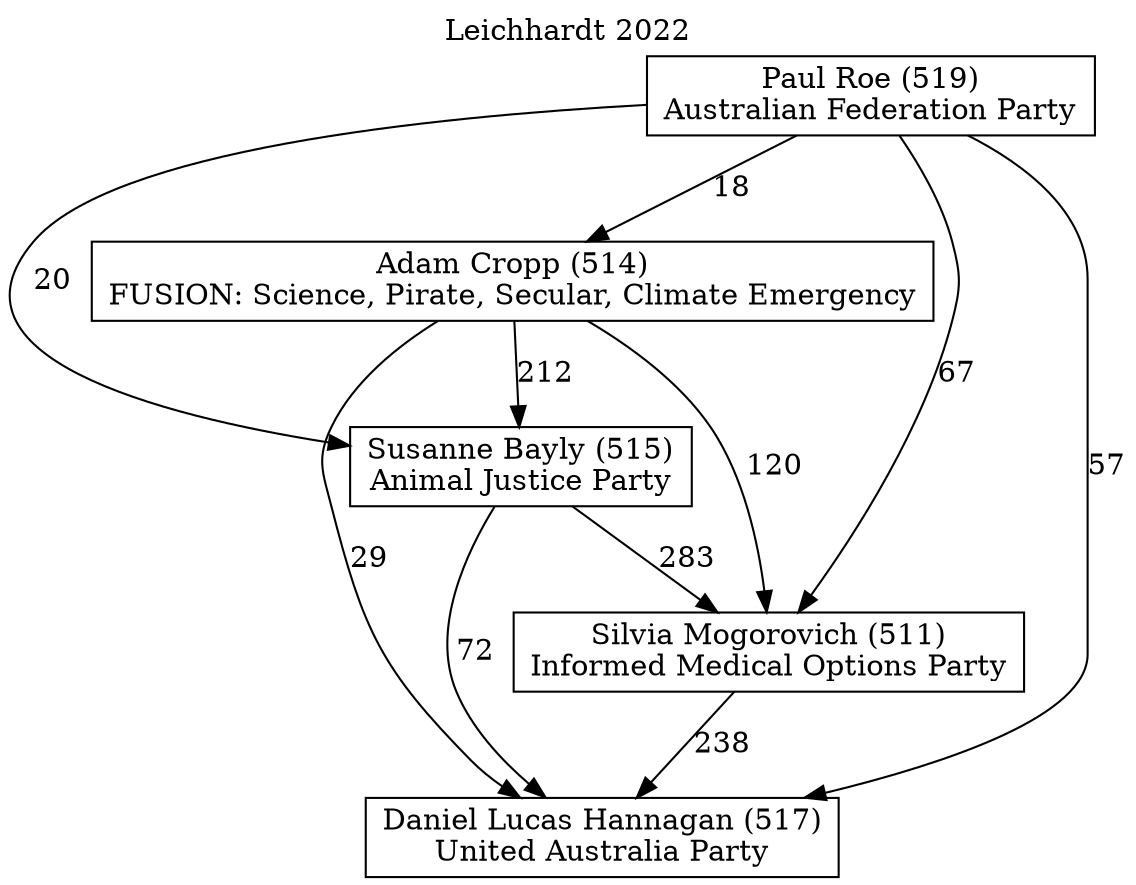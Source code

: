 // House preference flow
digraph "Daniel Lucas Hannagan (517)_Leichhardt_2022" {
	graph [label="Leichhardt 2022" labelloc=t mclimit=10]
	node [shape=box]
	"Daniel Lucas Hannagan (517)" [label="Daniel Lucas Hannagan (517)
United Australia Party"]
	"Silvia Mogorovich (511)" [label="Silvia Mogorovich (511)
Informed Medical Options Party"]
	"Susanne Bayly (515)" [label="Susanne Bayly (515)
Animal Justice Party"]
	"Adam Cropp (514)" [label="Adam Cropp (514)
FUSION: Science, Pirate, Secular, Climate Emergency"]
	"Paul Roe (519)" [label="Paul Roe (519)
Australian Federation Party"]
	"Silvia Mogorovich (511)" -> "Daniel Lucas Hannagan (517)" [label=238]
	"Susanne Bayly (515)" -> "Silvia Mogorovich (511)" [label=283]
	"Adam Cropp (514)" -> "Susanne Bayly (515)" [label=212]
	"Paul Roe (519)" -> "Adam Cropp (514)" [label=18]
	"Susanne Bayly (515)" -> "Daniel Lucas Hannagan (517)" [label=72]
	"Adam Cropp (514)" -> "Daniel Lucas Hannagan (517)" [label=29]
	"Paul Roe (519)" -> "Daniel Lucas Hannagan (517)" [label=57]
	"Paul Roe (519)" -> "Susanne Bayly (515)" [label=20]
	"Adam Cropp (514)" -> "Silvia Mogorovich (511)" [label=120]
	"Paul Roe (519)" -> "Silvia Mogorovich (511)" [label=67]
}
